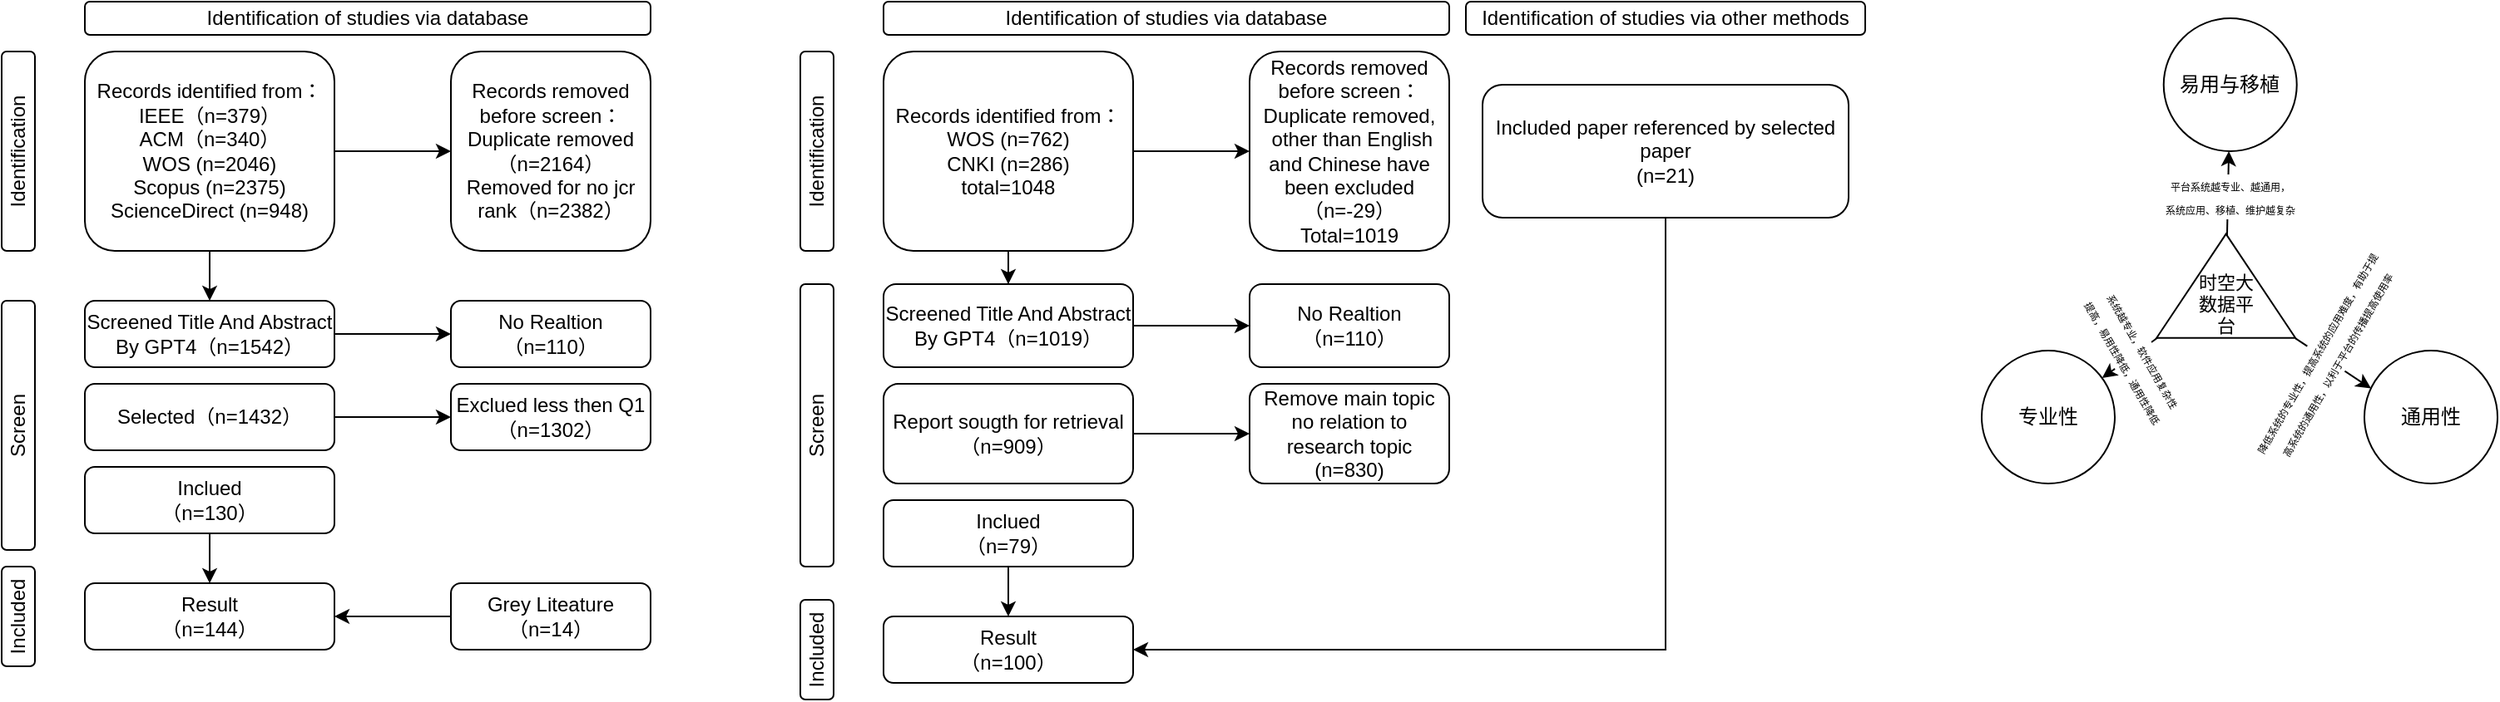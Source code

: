 <mxfile version="27.1.4">
  <diagram name="第 1 页" id="8o8XvhP2dbl5_3nsmxD9">
    <mxGraphModel dx="1089" dy="585" grid="1" gridSize="10" guides="0" tooltips="1" connect="1" arrows="1" fold="1" page="0" pageScale="1" pageWidth="827" pageHeight="1169" math="0" shadow="0">
      <root>
        <mxCell id="0" />
        <mxCell id="1" parent="0" />
        <mxCell id="wGT_a7te1NiHUHG1gqh5-1" value="Identification" style="rounded=1;html=1;whiteSpace=wrap;horizontal=0;" parent="1" vertex="1">
          <mxGeometry x="30" y="150" width="20" height="120" as="geometry" />
        </mxCell>
        <mxCell id="wGT_a7te1NiHUHG1gqh5-2" value="Screen" style="rounded=1;whiteSpace=wrap;html=1;horizontal=0;" parent="1" vertex="1">
          <mxGeometry x="30" y="300" width="20" height="150" as="geometry" />
        </mxCell>
        <mxCell id="wGT_a7te1NiHUHG1gqh5-3" value="Included" style="rounded=1;whiteSpace=wrap;html=1;horizontal=0;" parent="1" vertex="1">
          <mxGeometry x="30" y="460" width="20" height="60" as="geometry" />
        </mxCell>
        <mxCell id="wGT_a7te1NiHUHG1gqh5-4" value="Identification of studies via database" style="rounded=1;whiteSpace=wrap;html=1;" parent="1" vertex="1">
          <mxGeometry x="80" y="120" width="340" height="20" as="geometry" />
        </mxCell>
        <mxCell id="wGT_a7te1NiHUHG1gqh5-8" style="edgeStyle=orthogonalEdgeStyle;rounded=0;orthogonalLoop=1;jettySize=auto;html=1;" parent="1" source="wGT_a7te1NiHUHG1gqh5-6" target="wGT_a7te1NiHUHG1gqh5-7" edge="1">
          <mxGeometry relative="1" as="geometry" />
        </mxCell>
        <mxCell id="wGT_a7te1NiHUHG1gqh5-32" style="edgeStyle=orthogonalEdgeStyle;rounded=0;orthogonalLoop=1;jettySize=auto;html=1;entryX=0.5;entryY=0;entryDx=0;entryDy=0;" parent="1" source="wGT_a7te1NiHUHG1gqh5-6" target="wGT_a7te1NiHUHG1gqh5-9" edge="1">
          <mxGeometry relative="1" as="geometry" />
        </mxCell>
        <mxCell id="wGT_a7te1NiHUHG1gqh5-6" value="Records identified from：&lt;br&gt;IEEE（n=379）&lt;br&gt;ACM（n=340）&lt;br&gt;&lt;div&gt;WOS (n=2046)&lt;/div&gt;&lt;div&gt;Scopus (n=2375)&lt;/div&gt;&lt;div&gt;ScienceDirect (n=948)&lt;/div&gt;" style="rounded=1;whiteSpace=wrap;html=1;" parent="1" vertex="1">
          <mxGeometry x="80" y="150" width="150" height="120" as="geometry" />
        </mxCell>
        <mxCell id="wGT_a7te1NiHUHG1gqh5-7" value="Records removed before screen：&lt;br&gt;Duplicate removed（n=2164）&lt;br&gt;Removed for no jcr rank（n=2382）" style="rounded=1;whiteSpace=wrap;html=1;" parent="1" vertex="1">
          <mxGeometry x="300" y="150" width="120" height="120" as="geometry" />
        </mxCell>
        <mxCell id="wGT_a7te1NiHUHG1gqh5-14" style="edgeStyle=orthogonalEdgeStyle;rounded=0;orthogonalLoop=1;jettySize=auto;html=1;" parent="1" source="wGT_a7te1NiHUHG1gqh5-9" target="wGT_a7te1NiHUHG1gqh5-13" edge="1">
          <mxGeometry relative="1" as="geometry" />
        </mxCell>
        <mxCell id="wGT_a7te1NiHUHG1gqh5-9" value="Screened Title And Abstract By GPT4（n=1542）" style="rounded=1;whiteSpace=wrap;html=1;" parent="1" vertex="1">
          <mxGeometry x="80" y="300" width="150" height="40" as="geometry" />
        </mxCell>
        <mxCell id="wGT_a7te1NiHUHG1gqh5-16" style="edgeStyle=orthogonalEdgeStyle;rounded=0;orthogonalLoop=1;jettySize=auto;html=1;" parent="1" source="wGT_a7te1NiHUHG1gqh5-10" target="wGT_a7te1NiHUHG1gqh5-15" edge="1">
          <mxGeometry relative="1" as="geometry" />
        </mxCell>
        <mxCell id="wGT_a7te1NiHUHG1gqh5-10" value="Selected（n=1432）" style="rounded=1;whiteSpace=wrap;html=1;" parent="1" vertex="1">
          <mxGeometry x="80" y="350" width="150" height="40" as="geometry" />
        </mxCell>
        <mxCell id="wGT_a7te1NiHUHG1gqh5-33" style="edgeStyle=orthogonalEdgeStyle;rounded=0;orthogonalLoop=1;jettySize=auto;html=1;" parent="1" source="wGT_a7te1NiHUHG1gqh5-11" target="wGT_a7te1NiHUHG1gqh5-12" edge="1">
          <mxGeometry relative="1" as="geometry" />
        </mxCell>
        <mxCell id="wGT_a7te1NiHUHG1gqh5-11" value="Inclued&lt;br&gt;（n=130）" style="rounded=1;whiteSpace=wrap;html=1;" parent="1" vertex="1">
          <mxGeometry x="80" y="400" width="150" height="40" as="geometry" />
        </mxCell>
        <mxCell id="wGT_a7te1NiHUHG1gqh5-12" value="Result&lt;br&gt;（n=144）" style="rounded=1;whiteSpace=wrap;html=1;" parent="1" vertex="1">
          <mxGeometry x="80" y="470" width="150" height="40" as="geometry" />
        </mxCell>
        <mxCell id="wGT_a7te1NiHUHG1gqh5-13" value="No Realtion&lt;br&gt;（n=110）" style="rounded=1;whiteSpace=wrap;html=1;" parent="1" vertex="1">
          <mxGeometry x="300" y="300" width="120" height="40" as="geometry" />
        </mxCell>
        <mxCell id="wGT_a7te1NiHUHG1gqh5-15" value="Exclued less then Q1&lt;br&gt;（n=1302）" style="rounded=1;whiteSpace=wrap;html=1;" parent="1" vertex="1">
          <mxGeometry x="300" y="350" width="120" height="40" as="geometry" />
        </mxCell>
        <mxCell id="Lo8Q3yd1pTkiiWMSKk8t-3" style="edgeStyle=orthogonalEdgeStyle;rounded=0;orthogonalLoop=1;jettySize=auto;html=1;" parent="1" source="Lo8Q3yd1pTkiiWMSKk8t-2" target="wGT_a7te1NiHUHG1gqh5-12" edge="1">
          <mxGeometry relative="1" as="geometry" />
        </mxCell>
        <mxCell id="Lo8Q3yd1pTkiiWMSKk8t-2" value="Grey Liteature&lt;br&gt;（n=14）" style="rounded=1;whiteSpace=wrap;html=1;" parent="1" vertex="1">
          <mxGeometry x="300" y="470" width="120" height="40" as="geometry" />
        </mxCell>
        <mxCell id="UTdYP_ob4YdQUdbvaLEM-1" value="Identification" style="rounded=1;html=1;whiteSpace=wrap;horizontal=0;" parent="1" vertex="1">
          <mxGeometry x="510" y="150" width="20" height="120" as="geometry" />
        </mxCell>
        <mxCell id="UTdYP_ob4YdQUdbvaLEM-2" value="Screen" style="rounded=1;whiteSpace=wrap;html=1;horizontal=0;" parent="1" vertex="1">
          <mxGeometry x="510" y="290" width="20" height="170" as="geometry" />
        </mxCell>
        <mxCell id="UTdYP_ob4YdQUdbvaLEM-3" value="Included" style="rounded=1;whiteSpace=wrap;html=1;horizontal=0;" parent="1" vertex="1">
          <mxGeometry x="510" y="480" width="20" height="60" as="geometry" />
        </mxCell>
        <mxCell id="UTdYP_ob4YdQUdbvaLEM-4" value="Identification of studies via database" style="rounded=1;whiteSpace=wrap;html=1;" parent="1" vertex="1">
          <mxGeometry x="560" y="120" width="340" height="20" as="geometry" />
        </mxCell>
        <mxCell id="UTdYP_ob4YdQUdbvaLEM-5" style="edgeStyle=orthogonalEdgeStyle;rounded=0;orthogonalLoop=1;jettySize=auto;html=1;" parent="1" source="UTdYP_ob4YdQUdbvaLEM-7" target="UTdYP_ob4YdQUdbvaLEM-8" edge="1">
          <mxGeometry relative="1" as="geometry" />
        </mxCell>
        <mxCell id="UTdYP_ob4YdQUdbvaLEM-6" style="edgeStyle=orthogonalEdgeStyle;rounded=0;orthogonalLoop=1;jettySize=auto;html=1;entryX=0.5;entryY=0;entryDx=0;entryDy=0;" parent="1" source="UTdYP_ob4YdQUdbvaLEM-7" target="UTdYP_ob4YdQUdbvaLEM-10" edge="1">
          <mxGeometry relative="1" as="geometry" />
        </mxCell>
        <mxCell id="UTdYP_ob4YdQUdbvaLEM-7" value="Records identified from：&lt;div&gt;WOS (n=762)&lt;/div&gt;&lt;div&gt;CNKI (n=286)&lt;/div&gt;&lt;div&gt;total=1048&lt;/div&gt;" style="rounded=1;whiteSpace=wrap;html=1;" parent="1" vertex="1">
          <mxGeometry x="560" y="150" width="150" height="120" as="geometry" />
        </mxCell>
        <mxCell id="UTdYP_ob4YdQUdbvaLEM-8" value="Records removed before screen：&lt;br&gt;&lt;div&gt;Duplicate removed,&lt;/div&gt;&lt;div&gt;&amp;nbsp;other than English and Chinese have been excluded&lt;/div&gt;&lt;div&gt;（n=-29）&lt;/div&gt;Total=1019" style="rounded=1;whiteSpace=wrap;html=1;" parent="1" vertex="1">
          <mxGeometry x="780" y="150" width="120" height="120" as="geometry" />
        </mxCell>
        <mxCell id="UTdYP_ob4YdQUdbvaLEM-9" style="edgeStyle=orthogonalEdgeStyle;rounded=0;orthogonalLoop=1;jettySize=auto;html=1;" parent="1" source="UTdYP_ob4YdQUdbvaLEM-10" target="UTdYP_ob4YdQUdbvaLEM-16" edge="1">
          <mxGeometry relative="1" as="geometry" />
        </mxCell>
        <mxCell id="UTdYP_ob4YdQUdbvaLEM-10" value="Screened Title And Abstract By GPT4（n=1019）" style="rounded=1;whiteSpace=wrap;html=1;" parent="1" vertex="1">
          <mxGeometry x="560" y="290" width="150" height="50" as="geometry" />
        </mxCell>
        <mxCell id="UTdYP_ob4YdQUdbvaLEM-11" style="edgeStyle=orthogonalEdgeStyle;rounded=0;orthogonalLoop=1;jettySize=auto;html=1;" parent="1" source="UTdYP_ob4YdQUdbvaLEM-12" target="UTdYP_ob4YdQUdbvaLEM-17" edge="1">
          <mxGeometry relative="1" as="geometry" />
        </mxCell>
        <mxCell id="UTdYP_ob4YdQUdbvaLEM-12" value="Report sougth for retrieval（n=909）" style="rounded=1;whiteSpace=wrap;html=1;" parent="1" vertex="1">
          <mxGeometry x="560" y="350" width="150" height="60" as="geometry" />
        </mxCell>
        <mxCell id="UTdYP_ob4YdQUdbvaLEM-13" style="edgeStyle=orthogonalEdgeStyle;rounded=0;orthogonalLoop=1;jettySize=auto;html=1;" parent="1" source="UTdYP_ob4YdQUdbvaLEM-14" target="UTdYP_ob4YdQUdbvaLEM-15" edge="1">
          <mxGeometry relative="1" as="geometry" />
        </mxCell>
        <mxCell id="UTdYP_ob4YdQUdbvaLEM-14" value="Inclued&lt;br&gt;（n=79）" style="rounded=1;whiteSpace=wrap;html=1;" parent="1" vertex="1">
          <mxGeometry x="560" y="420" width="150" height="40" as="geometry" />
        </mxCell>
        <mxCell id="UTdYP_ob4YdQUdbvaLEM-15" value="Result&lt;br&gt;（n=100）" style="rounded=1;whiteSpace=wrap;html=1;" parent="1" vertex="1">
          <mxGeometry x="560" y="490" width="150" height="40" as="geometry" />
        </mxCell>
        <mxCell id="UTdYP_ob4YdQUdbvaLEM-16" value="No Realtion&lt;br&gt;（n=110）" style="rounded=1;whiteSpace=wrap;html=1;" parent="1" vertex="1">
          <mxGeometry x="780" y="290" width="120" height="50" as="geometry" />
        </mxCell>
        <mxCell id="UTdYP_ob4YdQUdbvaLEM-17" value="&lt;div&gt;Remove main topic no relation to research topic&lt;/div&gt;&lt;div&gt; (n=830)&lt;/div&gt;" style="rounded=1;whiteSpace=wrap;html=1;" parent="1" vertex="1">
          <mxGeometry x="780" y="350" width="120" height="60" as="geometry" />
        </mxCell>
        <mxCell id="7u2R2iz1aB_nDEzt7f6u-1" value="易用与移植" style="ellipse;whiteSpace=wrap;html=1;aspect=fixed;" parent="1" vertex="1">
          <mxGeometry x="1329.37" y="130" width="80" height="80" as="geometry" />
        </mxCell>
        <mxCell id="7u2R2iz1aB_nDEzt7f6u-2" value="专业性" style="ellipse;whiteSpace=wrap;html=1;aspect=fixed;" parent="1" vertex="1">
          <mxGeometry x="1220" y="330" width="80" height="80" as="geometry" />
        </mxCell>
        <mxCell id="7u2R2iz1aB_nDEzt7f6u-3" value="通用性" style="ellipse;whiteSpace=wrap;html=1;aspect=fixed;" parent="1" vertex="1">
          <mxGeometry x="1450" y="330" width="80" height="80" as="geometry" />
        </mxCell>
        <mxCell id="7u2R2iz1aB_nDEzt7f6u-9" style="rounded=0;orthogonalLoop=1;jettySize=auto;html=1;" parent="1" source="7u2R2iz1aB_nDEzt7f6u-8" target="7u2R2iz1aB_nDEzt7f6u-1" edge="1">
          <mxGeometry relative="1" as="geometry" />
        </mxCell>
        <mxCell id="7u2R2iz1aB_nDEzt7f6u-14" value="&lt;div&gt;&lt;font style=&quot;font-size: 6px;&quot;&gt;平台系统越专业、越通用，&lt;/font&gt;&lt;/div&gt;&lt;div&gt;&lt;font style=&quot;font-size: 6px;&quot;&gt;系统应用、移植、维护越复杂&lt;/font&gt;&lt;/div&gt;" style="edgeLabel;html=1;align=center;verticalAlign=middle;resizable=0;points=[];" parent="7u2R2iz1aB_nDEzt7f6u-9" vertex="1" connectable="0">
          <mxGeometry x="0.199" y="1" relative="1" as="geometry">
            <mxPoint x="2" y="7" as="offset" />
          </mxGeometry>
        </mxCell>
        <mxCell id="7u2R2iz1aB_nDEzt7f6u-10" style="rounded=0;orthogonalLoop=1;jettySize=auto;html=1;exitX=0.001;exitY=0.007;exitDx=0;exitDy=0;exitPerimeter=0;" parent="1" source="7u2R2iz1aB_nDEzt7f6u-8" target="7u2R2iz1aB_nDEzt7f6u-2" edge="1">
          <mxGeometry relative="1" as="geometry" />
        </mxCell>
        <mxCell id="7u2R2iz1aB_nDEzt7f6u-16" value="&lt;div&gt;&lt;font style=&quot;font-size: 6px;&quot;&gt;系统越专业，软件应用复杂性&lt;/font&gt;&lt;/div&gt;&lt;div&gt;&lt;font style=&quot;font-size: 6px;&quot;&gt;提高，易用性降低，通用性降低&lt;/font&gt;&lt;/div&gt;" style="edgeLabel;html=1;align=center;verticalAlign=middle;resizable=0;points=[];rotation=60;" parent="7u2R2iz1aB_nDEzt7f6u-10" vertex="1" connectable="0">
          <mxGeometry x="-0.179" relative="1" as="geometry">
            <mxPoint as="offset" />
          </mxGeometry>
        </mxCell>
        <mxCell id="7u2R2iz1aB_nDEzt7f6u-8" value="" style="triangle;whiteSpace=wrap;html=1;rotation=-90;" parent="1" vertex="1">
          <mxGeometry x="1335.55" y="249.36" width="62.55" height="83.41" as="geometry" />
        </mxCell>
        <mxCell id="7u2R2iz1aB_nDEzt7f6u-11" style="rounded=0;orthogonalLoop=1;jettySize=auto;html=1;entryX=0.05;entryY=0.285;entryDx=0;entryDy=0;entryPerimeter=0;exitX=-0.003;exitY=0.999;exitDx=0;exitDy=0;exitPerimeter=0;" parent="1" source="7u2R2iz1aB_nDEzt7f6u-8" target="7u2R2iz1aB_nDEzt7f6u-3" edge="1">
          <mxGeometry relative="1" as="geometry" />
        </mxCell>
        <mxCell id="7u2R2iz1aB_nDEzt7f6u-15" value="&lt;div&gt;&lt;font style=&quot;font-size: 6px;&quot;&gt;降低系统的专业性，提高系统的应用难度，有助于提&lt;/font&gt;&lt;/div&gt;&lt;div&gt;&lt;font style=&quot;font-size: 6px;&quot;&gt;高系统的通用性，以利于平台的传播提高使用率&lt;/font&gt;&lt;/div&gt;" style="edgeLabel;html=1;align=center;verticalAlign=middle;resizable=0;points=[];rotation=-60;" parent="7u2R2iz1aB_nDEzt7f6u-11" vertex="1" connectable="0">
          <mxGeometry x="-0.188" y="-1" relative="1" as="geometry">
            <mxPoint as="offset" />
          </mxGeometry>
        </mxCell>
        <mxCell id="7u2R2iz1aB_nDEzt7f6u-13" value="时空大数据平台" style="text;html=1;align=center;verticalAlign=middle;whiteSpace=wrap;rounded=0;fontSize=11;" parent="1" vertex="1">
          <mxGeometry x="1346.83" y="277" width="40" height="50" as="geometry" />
        </mxCell>
        <mxCell id="21tQJuZGTOGQ_svhbv5I-20" value="Identification of studies via other methods" style="rounded=1;whiteSpace=wrap;html=1;" parent="1" vertex="1">
          <mxGeometry x="910" y="120" width="240" height="20" as="geometry" />
        </mxCell>
        <mxCell id="21tQJuZGTOGQ_svhbv5I-22" style="edgeStyle=orthogonalEdgeStyle;rounded=0;orthogonalLoop=1;jettySize=auto;html=1;exitX=0.5;exitY=1;exitDx=0;exitDy=0;entryX=1;entryY=0.5;entryDx=0;entryDy=0;" parent="1" source="21tQJuZGTOGQ_svhbv5I-21" target="UTdYP_ob4YdQUdbvaLEM-15" edge="1">
          <mxGeometry relative="1" as="geometry">
            <mxPoint x="910" y="510" as="targetPoint" />
          </mxGeometry>
        </mxCell>
        <mxCell id="21tQJuZGTOGQ_svhbv5I-21" value="&lt;div&gt;Included paper referenced by selected paper&lt;/div&gt;&lt;div&gt;(n=21)&lt;/div&gt;" style="rounded=1;whiteSpace=wrap;html=1;" parent="1" vertex="1">
          <mxGeometry x="920" y="170" width="220" height="80" as="geometry" />
        </mxCell>
      </root>
    </mxGraphModel>
  </diagram>
</mxfile>
